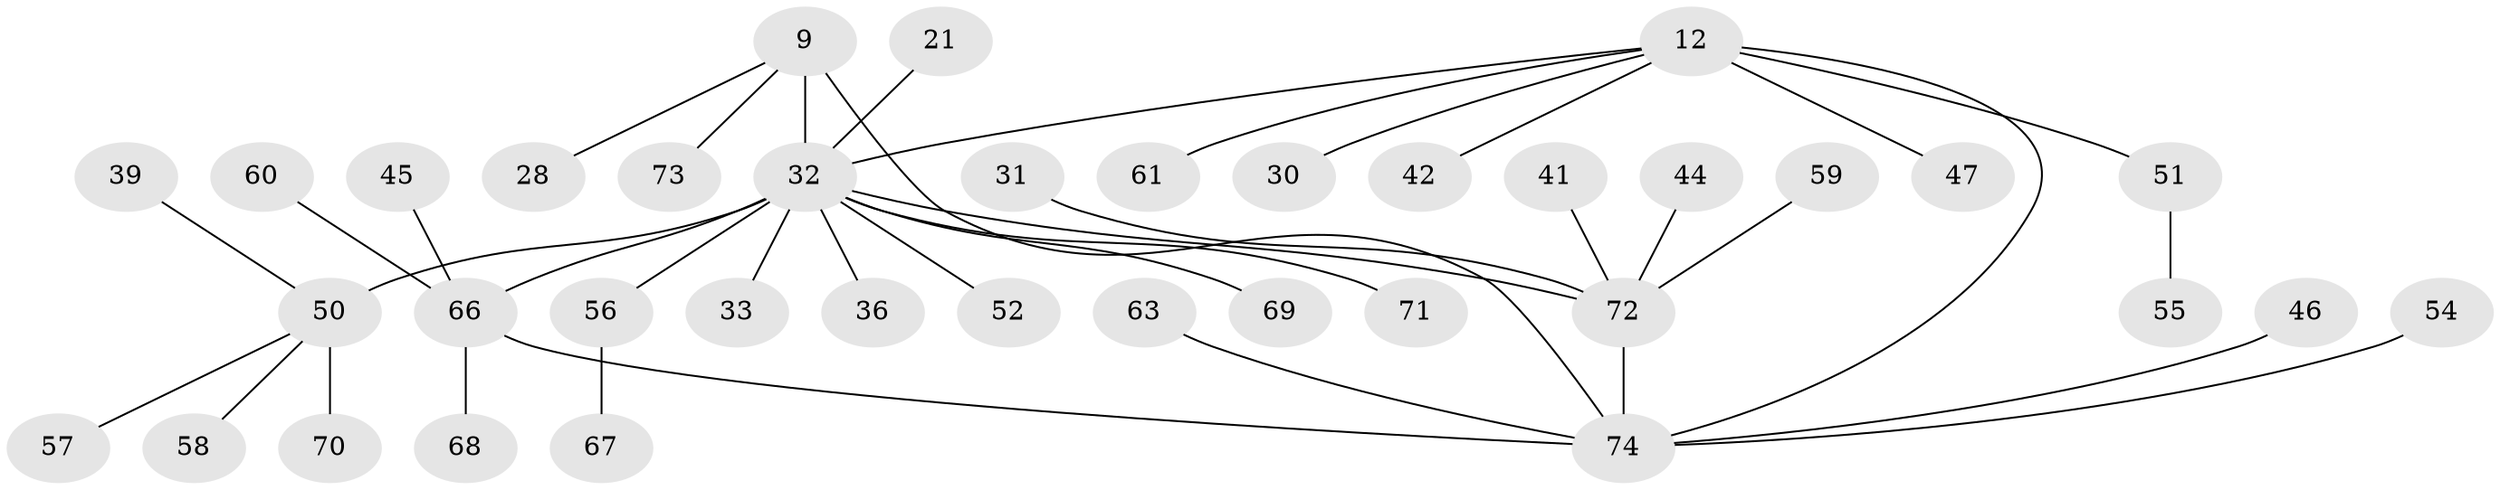 // original degree distribution, {8: 0.04054054054054054, 4: 0.02702702702702703, 6: 0.02702702702702703, 9: 0.02702702702702703, 3: 0.05405405405405406, 5: 0.05405405405405406, 7: 0.02702702702702703, 2: 0.22972972972972974, 1: 0.5135135135135135}
// Generated by graph-tools (version 1.1) at 2025/54/03/09/25 04:54:26]
// undirected, 37 vertices, 39 edges
graph export_dot {
graph [start="1"]
  node [color=gray90,style=filled];
  9 [super="+8"];
  12 [super="+10"];
  21;
  28;
  30;
  31;
  32 [super="+1+7"];
  33;
  36;
  39;
  41;
  42;
  44;
  45 [super="+34"];
  46;
  47;
  50 [super="+26+3"];
  51 [super="+11+38"];
  52;
  54 [super="+24"];
  55 [super="+29"];
  56 [super="+49"];
  57 [super="+17"];
  58;
  59;
  60 [super="+48"];
  61;
  63;
  66 [super="+6+40"];
  67;
  68 [super="+23"];
  69 [super="+18"];
  70 [super="+62"];
  71 [super="+27"];
  72 [super="+14+20"];
  73 [super="+65"];
  74 [super="+64+43"];
  9 -- 28;
  9 -- 74;
  9 -- 73;
  9 -- 32 [weight=3];
  12 -- 30;
  12 -- 42;
  12 -- 61;
  12 -- 47;
  12 -- 74 [weight=3];
  12 -- 32 [weight=3];
  12 -- 51 [weight=2];
  21 -- 32;
  31 -- 72;
  32 -- 33;
  32 -- 69;
  32 -- 72 [weight=2];
  32 -- 36;
  32 -- 71;
  32 -- 52;
  32 -- 66 [weight=2];
  32 -- 50 [weight=3];
  32 -- 56 [weight=2];
  39 -- 50;
  41 -- 72;
  44 -- 72;
  45 -- 66;
  46 -- 74;
  50 -- 70;
  50 -- 57;
  50 -- 58;
  51 -- 55;
  54 -- 74;
  56 -- 67;
  59 -- 72;
  60 -- 66;
  63 -- 74;
  66 -- 68;
  66 -- 74 [weight=2];
  72 -- 74 [weight=2];
}
